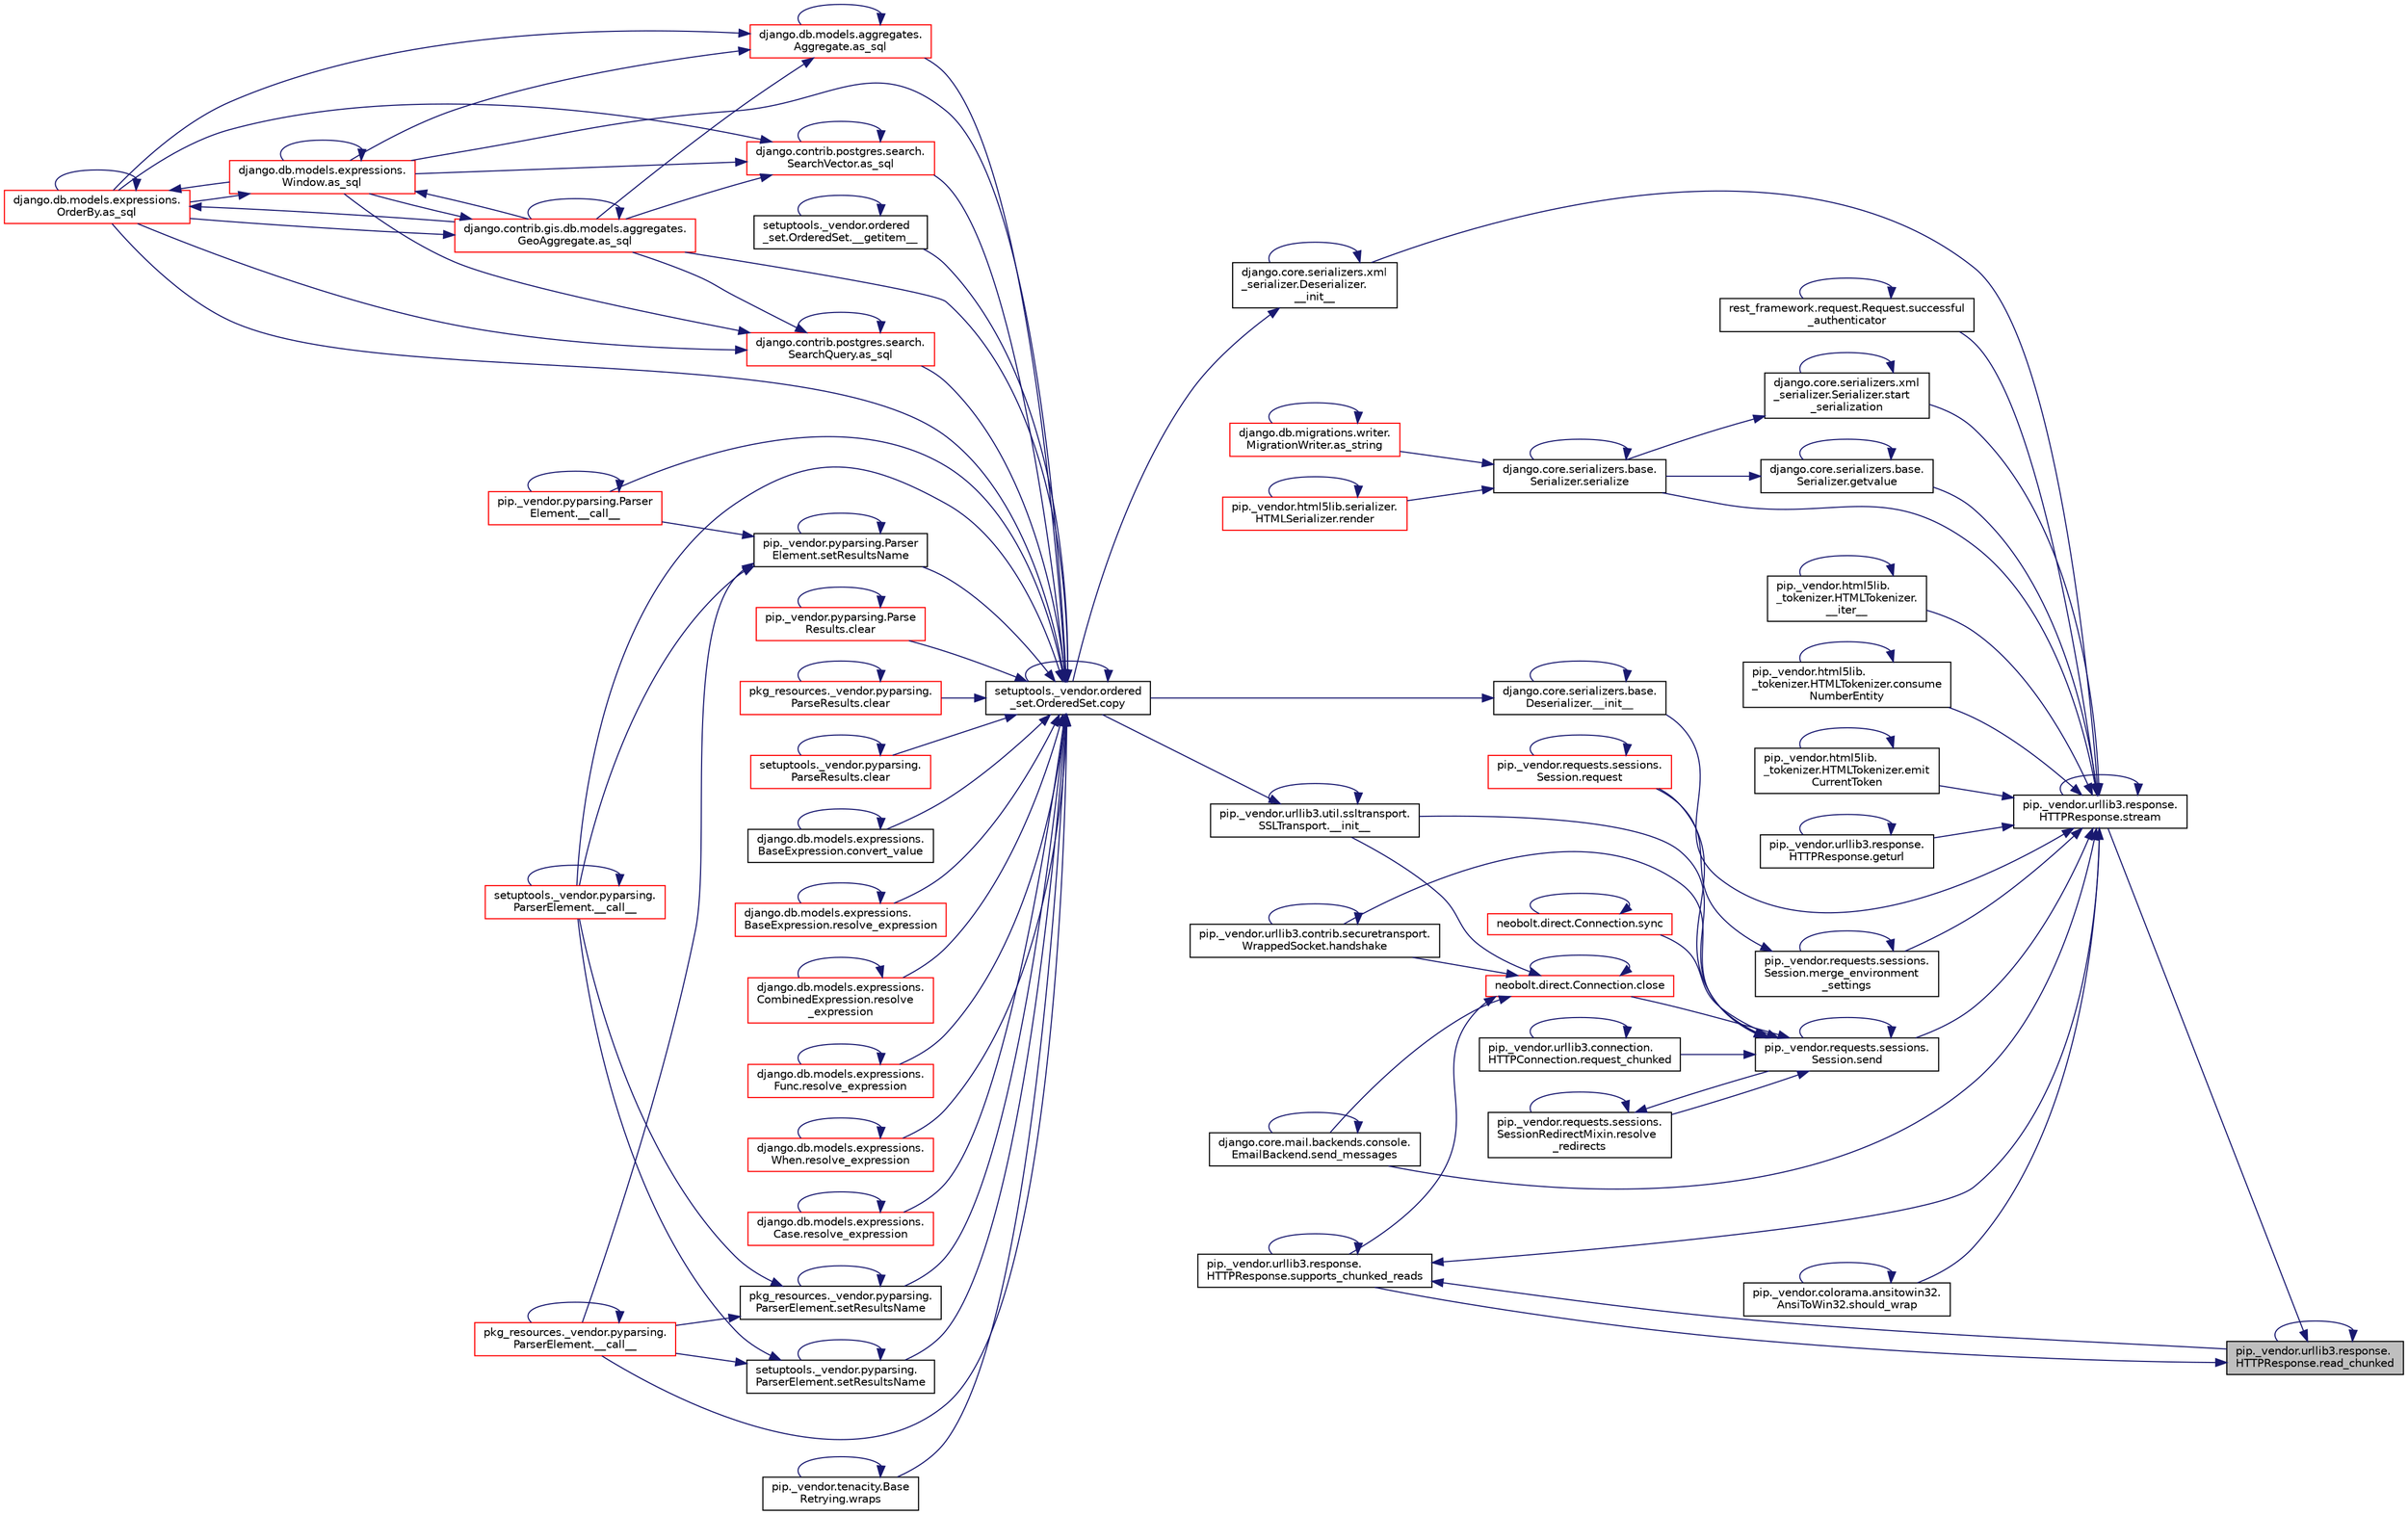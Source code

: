 digraph "pip._vendor.urllib3.response.HTTPResponse.read_chunked"
{
 // LATEX_PDF_SIZE
  edge [fontname="Helvetica",fontsize="10",labelfontname="Helvetica",labelfontsize="10"];
  node [fontname="Helvetica",fontsize="10",shape=record];
  rankdir="RL";
  Node1 [label="pip._vendor.urllib3.response.\lHTTPResponse.read_chunked",height=0.2,width=0.4,color="black", fillcolor="grey75", style="filled", fontcolor="black",tooltip=" "];
  Node1 -> Node1 [dir="back",color="midnightblue",fontsize="10",style="solid",fontname="Helvetica"];
  Node1 -> Node2 [dir="back",color="midnightblue",fontsize="10",style="solid",fontname="Helvetica"];
  Node2 [label="pip._vendor.urllib3.response.\lHTTPResponse.stream",height=0.2,width=0.4,color="black", fillcolor="white", style="filled",URL="$dd/d5a/classpip_1_1__vendor_1_1urllib3_1_1response_1_1_h_t_t_p_response.html#aad7ca8755c86a2cfe56f28e64b7f9e77",tooltip=" "];
  Node2 -> Node3 [dir="back",color="midnightblue",fontsize="10",style="solid",fontname="Helvetica"];
  Node3 [label="django.core.serializers.base.\lDeserializer.__init__",height=0.2,width=0.4,color="black", fillcolor="white", style="filled",URL="$d7/df3/classdjango_1_1core_1_1serializers_1_1base_1_1_deserializer.html#ad79058cc0c4dcabd51d1c29d45757f70",tooltip=" "];
  Node3 -> Node3 [dir="back",color="midnightblue",fontsize="10",style="solid",fontname="Helvetica"];
  Node3 -> Node4 [dir="back",color="midnightblue",fontsize="10",style="solid",fontname="Helvetica"];
  Node4 [label="setuptools._vendor.ordered\l_set.OrderedSet.copy",height=0.2,width=0.4,color="black", fillcolor="white", style="filled",URL="$d0/d40/classsetuptools_1_1__vendor_1_1ordered__set_1_1_ordered_set.html#a84224c403039b9dac5d2794d85073053",tooltip=" "];
  Node4 -> Node5 [dir="back",color="midnightblue",fontsize="10",style="solid",fontname="Helvetica"];
  Node5 [label="pip._vendor.pyparsing.Parser\lElement.__call__",height=0.2,width=0.4,color="red", fillcolor="white", style="filled",URL="$df/d7f/classpip_1_1__vendor_1_1pyparsing_1_1_parser_element.html#ae345dfb10ea6a1e9c77120e86129ab16",tooltip=" "];
  Node5 -> Node5 [dir="back",color="midnightblue",fontsize="10",style="solid",fontname="Helvetica"];
  Node4 -> Node8 [dir="back",color="midnightblue",fontsize="10",style="solid",fontname="Helvetica"];
  Node8 [label="pkg_resources._vendor.pyparsing.\lParserElement.__call__",height=0.2,width=0.4,color="red", fillcolor="white", style="filled",URL="$de/df0/classpkg__resources_1_1__vendor_1_1pyparsing_1_1_parser_element.html#a43d9a7e720d29a80c49f63998712c9a5",tooltip=" "];
  Node8 -> Node8 [dir="back",color="midnightblue",fontsize="10",style="solid",fontname="Helvetica"];
  Node4 -> Node9 [dir="back",color="midnightblue",fontsize="10",style="solid",fontname="Helvetica"];
  Node9 [label="setuptools._vendor.pyparsing.\lParserElement.__call__",height=0.2,width=0.4,color="red", fillcolor="white", style="filled",URL="$d9/d25/classsetuptools_1_1__vendor_1_1pyparsing_1_1_parser_element.html#a7f154aa4d9339f88d2306325bf99b953",tooltip=" "];
  Node9 -> Node9 [dir="back",color="midnightblue",fontsize="10",style="solid",fontname="Helvetica"];
  Node4 -> Node10 [dir="back",color="midnightblue",fontsize="10",style="solid",fontname="Helvetica"];
  Node10 [label="setuptools._vendor.ordered\l_set.OrderedSet.__getitem__",height=0.2,width=0.4,color="black", fillcolor="white", style="filled",URL="$d0/d40/classsetuptools_1_1__vendor_1_1ordered__set_1_1_ordered_set.html#afa5d263824cc35374a0cf762672f68ae",tooltip=" "];
  Node10 -> Node10 [dir="back",color="midnightblue",fontsize="10",style="solid",fontname="Helvetica"];
  Node4 -> Node11 [dir="back",color="midnightblue",fontsize="10",style="solid",fontname="Helvetica"];
  Node11 [label="django.db.models.aggregates.\lAggregate.as_sql",height=0.2,width=0.4,color="red", fillcolor="white", style="filled",URL="$d7/d0c/classdjango_1_1db_1_1models_1_1aggregates_1_1_aggregate.html#a86af10d7994d4f7a535cb7476201db71",tooltip=" "];
  Node11 -> Node11 [dir="back",color="midnightblue",fontsize="10",style="solid",fontname="Helvetica"];
  Node11 -> Node14 [dir="back",color="midnightblue",fontsize="10",style="solid",fontname="Helvetica"];
  Node14 [label="django.contrib.gis.db.models.aggregates.\lGeoAggregate.as_sql",height=0.2,width=0.4,color="red", fillcolor="white", style="filled",URL="$df/dbe/classdjango_1_1contrib_1_1gis_1_1db_1_1models_1_1aggregates_1_1_geo_aggregate.html#a129bfb83cb8d965d40be63e974594fa7",tooltip=" "];
  Node14 -> Node14 [dir="back",color="midnightblue",fontsize="10",style="solid",fontname="Helvetica"];
  Node14 -> Node15 [dir="back",color="midnightblue",fontsize="10",style="solid",fontname="Helvetica"];
  Node15 [label="django.db.models.expressions.\lWindow.as_sql",height=0.2,width=0.4,color="red", fillcolor="white", style="filled",URL="$d6/d1c/classdjango_1_1db_1_1models_1_1expressions_1_1_window.html#a2a81a422e2884ef2026394b0f83416dc",tooltip=" "];
  Node15 -> Node14 [dir="back",color="midnightblue",fontsize="10",style="solid",fontname="Helvetica"];
  Node15 -> Node15 [dir="back",color="midnightblue",fontsize="10",style="solid",fontname="Helvetica"];
  Node15 -> Node16 [dir="back",color="midnightblue",fontsize="10",style="solid",fontname="Helvetica"];
  Node16 [label="django.db.models.expressions.\lOrderBy.as_sql",height=0.2,width=0.4,color="red", fillcolor="white", style="filled",URL="$da/d4d/classdjango_1_1db_1_1models_1_1expressions_1_1_order_by.html#a343064ad7cfdac310e95fd997ee6d4cc",tooltip=" "];
  Node16 -> Node14 [dir="back",color="midnightblue",fontsize="10",style="solid",fontname="Helvetica"];
  Node16 -> Node15 [dir="back",color="midnightblue",fontsize="10",style="solid",fontname="Helvetica"];
  Node16 -> Node16 [dir="back",color="midnightblue",fontsize="10",style="solid",fontname="Helvetica"];
  Node14 -> Node16 [dir="back",color="midnightblue",fontsize="10",style="solid",fontname="Helvetica"];
  Node11 -> Node15 [dir="back",color="midnightblue",fontsize="10",style="solid",fontname="Helvetica"];
  Node11 -> Node16 [dir="back",color="midnightblue",fontsize="10",style="solid",fontname="Helvetica"];
  Node4 -> Node14 [dir="back",color="midnightblue",fontsize="10",style="solid",fontname="Helvetica"];
  Node4 -> Node25 [dir="back",color="midnightblue",fontsize="10",style="solid",fontname="Helvetica"];
  Node25 [label="django.contrib.postgres.search.\lSearchVector.as_sql",height=0.2,width=0.4,color="red", fillcolor="white", style="filled",URL="$d3/d9b/classdjango_1_1contrib_1_1postgres_1_1search_1_1_search_vector.html#a20b770d5d88a5d8d2c6b3f60feb66e07",tooltip=" "];
  Node25 -> Node14 [dir="back",color="midnightblue",fontsize="10",style="solid",fontname="Helvetica"];
  Node25 -> Node25 [dir="back",color="midnightblue",fontsize="10",style="solid",fontname="Helvetica"];
  Node25 -> Node15 [dir="back",color="midnightblue",fontsize="10",style="solid",fontname="Helvetica"];
  Node25 -> Node16 [dir="back",color="midnightblue",fontsize="10",style="solid",fontname="Helvetica"];
  Node4 -> Node26 [dir="back",color="midnightblue",fontsize="10",style="solid",fontname="Helvetica"];
  Node26 [label="django.contrib.postgres.search.\lSearchQuery.as_sql",height=0.2,width=0.4,color="red", fillcolor="white", style="filled",URL="$d4/d5f/classdjango_1_1contrib_1_1postgres_1_1search_1_1_search_query.html#a08057a93d8da31c23329543b1d429539",tooltip=" "];
  Node26 -> Node14 [dir="back",color="midnightblue",fontsize="10",style="solid",fontname="Helvetica"];
  Node26 -> Node26 [dir="back",color="midnightblue",fontsize="10",style="solid",fontname="Helvetica"];
  Node26 -> Node15 [dir="back",color="midnightblue",fontsize="10",style="solid",fontname="Helvetica"];
  Node26 -> Node16 [dir="back",color="midnightblue",fontsize="10",style="solid",fontname="Helvetica"];
  Node4 -> Node15 [dir="back",color="midnightblue",fontsize="10",style="solid",fontname="Helvetica"];
  Node4 -> Node16 [dir="back",color="midnightblue",fontsize="10",style="solid",fontname="Helvetica"];
  Node4 -> Node27 [dir="back",color="midnightblue",fontsize="10",style="solid",fontname="Helvetica"];
  Node27 [label="pip._vendor.pyparsing.Parse\lResults.clear",height=0.2,width=0.4,color="red", fillcolor="white", style="filled",URL="$d3/d5b/classpip_1_1__vendor_1_1pyparsing_1_1_parse_results.html#ab6e049e34b90004c1d59069da7a5cc08",tooltip=" "];
  Node27 -> Node27 [dir="back",color="midnightblue",fontsize="10",style="solid",fontname="Helvetica"];
  Node4 -> Node217 [dir="back",color="midnightblue",fontsize="10",style="solid",fontname="Helvetica"];
  Node217 [label="pkg_resources._vendor.pyparsing.\lParseResults.clear",height=0.2,width=0.4,color="red", fillcolor="white", style="filled",URL="$d3/d93/classpkg__resources_1_1__vendor_1_1pyparsing_1_1_parse_results.html#a14a75f633961fdc58d077c5d26635038",tooltip=" "];
  Node217 -> Node217 [dir="back",color="midnightblue",fontsize="10",style="solid",fontname="Helvetica"];
  Node4 -> Node218 [dir="back",color="midnightblue",fontsize="10",style="solid",fontname="Helvetica"];
  Node218 [label="setuptools._vendor.pyparsing.\lParseResults.clear",height=0.2,width=0.4,color="red", fillcolor="white", style="filled",URL="$df/d77/classsetuptools_1_1__vendor_1_1pyparsing_1_1_parse_results.html#a2683a26b96b087edaec172f6f837058b",tooltip=" "];
  Node218 -> Node218 [dir="back",color="midnightblue",fontsize="10",style="solid",fontname="Helvetica"];
  Node4 -> Node219 [dir="back",color="midnightblue",fontsize="10",style="solid",fontname="Helvetica"];
  Node219 [label="django.db.models.expressions.\lBaseExpression.convert_value",height=0.2,width=0.4,color="black", fillcolor="white", style="filled",URL="$de/d6b/classdjango_1_1db_1_1models_1_1expressions_1_1_base_expression.html#a17a709653d93ba657fb2ed791346e38f",tooltip=" "];
  Node219 -> Node219 [dir="back",color="midnightblue",fontsize="10",style="solid",fontname="Helvetica"];
  Node4 -> Node4 [dir="back",color="midnightblue",fontsize="10",style="solid",fontname="Helvetica"];
  Node4 -> Node220 [dir="back",color="midnightblue",fontsize="10",style="solid",fontname="Helvetica"];
  Node220 [label="django.db.models.expressions.\lBaseExpression.resolve_expression",height=0.2,width=0.4,color="red", fillcolor="white", style="filled",URL="$de/d6b/classdjango_1_1db_1_1models_1_1expressions_1_1_base_expression.html#aa13750acce26e49830dd7f797f938bdc",tooltip=" "];
  Node220 -> Node220 [dir="back",color="midnightblue",fontsize="10",style="solid",fontname="Helvetica"];
  Node4 -> Node221 [dir="back",color="midnightblue",fontsize="10",style="solid",fontname="Helvetica"];
  Node221 [label="django.db.models.expressions.\lCombinedExpression.resolve\l_expression",height=0.2,width=0.4,color="red", fillcolor="white", style="filled",URL="$dc/d12/classdjango_1_1db_1_1models_1_1expressions_1_1_combined_expression.html#a48f503b2ffb0cf67a3064f0cfab1f191",tooltip=" "];
  Node221 -> Node221 [dir="back",color="midnightblue",fontsize="10",style="solid",fontname="Helvetica"];
  Node4 -> Node222 [dir="back",color="midnightblue",fontsize="10",style="solid",fontname="Helvetica"];
  Node222 [label="django.db.models.expressions.\lFunc.resolve_expression",height=0.2,width=0.4,color="red", fillcolor="white", style="filled",URL="$d8/d57/classdjango_1_1db_1_1models_1_1expressions_1_1_func.html#ad831ab3b8c4ec8e2c9ea0353d6790d38",tooltip=" "];
  Node222 -> Node222 [dir="back",color="midnightblue",fontsize="10",style="solid",fontname="Helvetica"];
  Node4 -> Node223 [dir="back",color="midnightblue",fontsize="10",style="solid",fontname="Helvetica"];
  Node223 [label="django.db.models.expressions.\lWhen.resolve_expression",height=0.2,width=0.4,color="red", fillcolor="white", style="filled",URL="$d6/dd5/classdjango_1_1db_1_1models_1_1expressions_1_1_when.html#a0a28feb711df427e6c0eae219e5b5981",tooltip=" "];
  Node223 -> Node223 [dir="back",color="midnightblue",fontsize="10",style="solid",fontname="Helvetica"];
  Node4 -> Node224 [dir="back",color="midnightblue",fontsize="10",style="solid",fontname="Helvetica"];
  Node224 [label="django.db.models.expressions.\lCase.resolve_expression",height=0.2,width=0.4,color="red", fillcolor="white", style="filled",URL="$dc/dfd/classdjango_1_1db_1_1models_1_1expressions_1_1_case.html#a54427dcdbedead4176f05b34572e85ad",tooltip=" "];
  Node224 -> Node224 [dir="back",color="midnightblue",fontsize="10",style="solid",fontname="Helvetica"];
  Node4 -> Node225 [dir="back",color="midnightblue",fontsize="10",style="solid",fontname="Helvetica"];
  Node225 [label="pip._vendor.pyparsing.Parser\lElement.setResultsName",height=0.2,width=0.4,color="black", fillcolor="white", style="filled",URL="$df/d7f/classpip_1_1__vendor_1_1pyparsing_1_1_parser_element.html#ab7887526af9674a6b7969bd4d9756bf9",tooltip=" "];
  Node225 -> Node5 [dir="back",color="midnightblue",fontsize="10",style="solid",fontname="Helvetica"];
  Node225 -> Node8 [dir="back",color="midnightblue",fontsize="10",style="solid",fontname="Helvetica"];
  Node225 -> Node9 [dir="back",color="midnightblue",fontsize="10",style="solid",fontname="Helvetica"];
  Node225 -> Node225 [dir="back",color="midnightblue",fontsize="10",style="solid",fontname="Helvetica"];
  Node4 -> Node226 [dir="back",color="midnightblue",fontsize="10",style="solid",fontname="Helvetica"];
  Node226 [label="pkg_resources._vendor.pyparsing.\lParserElement.setResultsName",height=0.2,width=0.4,color="black", fillcolor="white", style="filled",URL="$de/df0/classpkg__resources_1_1__vendor_1_1pyparsing_1_1_parser_element.html#a787aafab87357373be31819f83517344",tooltip=" "];
  Node226 -> Node8 [dir="back",color="midnightblue",fontsize="10",style="solid",fontname="Helvetica"];
  Node226 -> Node9 [dir="back",color="midnightblue",fontsize="10",style="solid",fontname="Helvetica"];
  Node226 -> Node226 [dir="back",color="midnightblue",fontsize="10",style="solid",fontname="Helvetica"];
  Node4 -> Node227 [dir="back",color="midnightblue",fontsize="10",style="solid",fontname="Helvetica"];
  Node227 [label="setuptools._vendor.pyparsing.\lParserElement.setResultsName",height=0.2,width=0.4,color="black", fillcolor="white", style="filled",URL="$d9/d25/classsetuptools_1_1__vendor_1_1pyparsing_1_1_parser_element.html#a3c4dc5305a3369fad37fc46442079a69",tooltip=" "];
  Node227 -> Node8 [dir="back",color="midnightblue",fontsize="10",style="solid",fontname="Helvetica"];
  Node227 -> Node9 [dir="back",color="midnightblue",fontsize="10",style="solid",fontname="Helvetica"];
  Node227 -> Node227 [dir="back",color="midnightblue",fontsize="10",style="solid",fontname="Helvetica"];
  Node4 -> Node228 [dir="back",color="midnightblue",fontsize="10",style="solid",fontname="Helvetica"];
  Node228 [label="pip._vendor.tenacity.Base\lRetrying.wraps",height=0.2,width=0.4,color="black", fillcolor="white", style="filled",URL="$d2/d69/classpip_1_1__vendor_1_1tenacity_1_1_base_retrying.html#ac425e76589ab1ebafc9603fc6f5d6784",tooltip=" "];
  Node228 -> Node228 [dir="back",color="midnightblue",fontsize="10",style="solid",fontname="Helvetica"];
  Node2 -> Node229 [dir="back",color="midnightblue",fontsize="10",style="solid",fontname="Helvetica"];
  Node229 [label="django.core.serializers.xml\l_serializer.Deserializer.\l__init__",height=0.2,width=0.4,color="black", fillcolor="white", style="filled",URL="$d1/de2/classdjango_1_1core_1_1serializers_1_1xml__serializer_1_1_deserializer.html#a551c4ce391d5af6f04088b5671cc995d",tooltip=" "];
  Node229 -> Node229 [dir="back",color="midnightblue",fontsize="10",style="solid",fontname="Helvetica"];
  Node229 -> Node4 [dir="back",color="midnightblue",fontsize="10",style="solid",fontname="Helvetica"];
  Node2 -> Node230 [dir="back",color="midnightblue",fontsize="10",style="solid",fontname="Helvetica"];
  Node230 [label="pip._vendor.html5lib.\l_tokenizer.HTMLTokenizer.\l__iter__",height=0.2,width=0.4,color="black", fillcolor="white", style="filled",URL="$d1/d15/classpip_1_1__vendor_1_1html5lib_1_1__tokenizer_1_1_h_t_m_l_tokenizer.html#a85854b2f4e513947aa984a4a5f32ffd1",tooltip=" "];
  Node230 -> Node230 [dir="back",color="midnightblue",fontsize="10",style="solid",fontname="Helvetica"];
  Node2 -> Node231 [dir="back",color="midnightblue",fontsize="10",style="solid",fontname="Helvetica"];
  Node231 [label="pip._vendor.html5lib.\l_tokenizer.HTMLTokenizer.consume\lNumberEntity",height=0.2,width=0.4,color="black", fillcolor="white", style="filled",URL="$d1/d15/classpip_1_1__vendor_1_1html5lib_1_1__tokenizer_1_1_h_t_m_l_tokenizer.html#a2f68fca6b9812d733ec6bb83ffb12afd",tooltip=" "];
  Node231 -> Node231 [dir="back",color="midnightblue",fontsize="10",style="solid",fontname="Helvetica"];
  Node2 -> Node232 [dir="back",color="midnightblue",fontsize="10",style="solid",fontname="Helvetica"];
  Node232 [label="pip._vendor.html5lib.\l_tokenizer.HTMLTokenizer.emit\lCurrentToken",height=0.2,width=0.4,color="black", fillcolor="white", style="filled",URL="$d1/d15/classpip_1_1__vendor_1_1html5lib_1_1__tokenizer_1_1_h_t_m_l_tokenizer.html#a2764bdec69294eb88309e2f12a9bb6df",tooltip=" "];
  Node232 -> Node232 [dir="back",color="midnightblue",fontsize="10",style="solid",fontname="Helvetica"];
  Node2 -> Node233 [dir="back",color="midnightblue",fontsize="10",style="solid",fontname="Helvetica"];
  Node233 [label="pip._vendor.urllib3.response.\lHTTPResponse.geturl",height=0.2,width=0.4,color="black", fillcolor="white", style="filled",URL="$dd/d5a/classpip_1_1__vendor_1_1urllib3_1_1response_1_1_h_t_t_p_response.html#aed23b91f07609d31e43919710fa13e5b",tooltip=" "];
  Node233 -> Node233 [dir="back",color="midnightblue",fontsize="10",style="solid",fontname="Helvetica"];
  Node2 -> Node234 [dir="back",color="midnightblue",fontsize="10",style="solid",fontname="Helvetica"];
  Node234 [label="django.core.serializers.base.\lSerializer.getvalue",height=0.2,width=0.4,color="black", fillcolor="white", style="filled",URL="$de/d56/classdjango_1_1core_1_1serializers_1_1base_1_1_serializer.html#ac25de88ebb8a618935d9d54e639c489d",tooltip=" "];
  Node234 -> Node234 [dir="back",color="midnightblue",fontsize="10",style="solid",fontname="Helvetica"];
  Node234 -> Node235 [dir="back",color="midnightblue",fontsize="10",style="solid",fontname="Helvetica"];
  Node235 [label="django.core.serializers.base.\lSerializer.serialize",height=0.2,width=0.4,color="black", fillcolor="white", style="filled",URL="$de/d56/classdjango_1_1core_1_1serializers_1_1base_1_1_serializer.html#afbe191492d554061efa3d31576408535",tooltip=" "];
  Node235 -> Node236 [dir="back",color="midnightblue",fontsize="10",style="solid",fontname="Helvetica"];
  Node236 [label="django.db.migrations.writer.\lMigrationWriter.as_string",height=0.2,width=0.4,color="red", fillcolor="white", style="filled",URL="$db/ddf/classdjango_1_1db_1_1migrations_1_1writer_1_1_migration_writer.html#af8de2489e3bc1ec4cfc98a6c1aafe3fc",tooltip=" "];
  Node236 -> Node236 [dir="back",color="midnightblue",fontsize="10",style="solid",fontname="Helvetica"];
  Node235 -> Node238 [dir="back",color="midnightblue",fontsize="10",style="solid",fontname="Helvetica"];
  Node238 [label="pip._vendor.html5lib.serializer.\lHTMLSerializer.render",height=0.2,width=0.4,color="red", fillcolor="white", style="filled",URL="$d1/d17/classpip_1_1__vendor_1_1html5lib_1_1serializer_1_1_h_t_m_l_serializer.html#a24277c42df8722ba57624ed6dcedc6ea",tooltip=" "];
  Node238 -> Node238 [dir="back",color="midnightblue",fontsize="10",style="solid",fontname="Helvetica"];
  Node235 -> Node235 [dir="back",color="midnightblue",fontsize="10",style="solid",fontname="Helvetica"];
  Node2 -> Node239 [dir="back",color="midnightblue",fontsize="10",style="solid",fontname="Helvetica"];
  Node239 [label="pip._vendor.requests.sessions.\lSession.merge_environment\l_settings",height=0.2,width=0.4,color="black", fillcolor="white", style="filled",URL="$da/de9/classpip_1_1__vendor_1_1requests_1_1sessions_1_1_session.html#a281aa976ac215f2b76d4309e4091a7a4",tooltip=" "];
  Node239 -> Node239 [dir="back",color="midnightblue",fontsize="10",style="solid",fontname="Helvetica"];
  Node239 -> Node240 [dir="back",color="midnightblue",fontsize="10",style="solid",fontname="Helvetica"];
  Node240 [label="pip._vendor.requests.sessions.\lSession.request",height=0.2,width=0.4,color="red", fillcolor="white", style="filled",URL="$da/de9/classpip_1_1__vendor_1_1requests_1_1sessions_1_1_session.html#a718b60e99280c6ef1a346cb6dc0a90c8",tooltip=" "];
  Node240 -> Node240 [dir="back",color="midnightblue",fontsize="10",style="solid",fontname="Helvetica"];
  Node2 -> Node671 [dir="back",color="midnightblue",fontsize="10",style="solid",fontname="Helvetica"];
  Node671 [label="pip._vendor.requests.sessions.\lSession.send",height=0.2,width=0.4,color="black", fillcolor="white", style="filled",URL="$da/de9/classpip_1_1__vendor_1_1requests_1_1sessions_1_1_session.html#ae8fcb76dca3180b80dfd66c07587aeb2",tooltip=" "];
  Node671 -> Node100 [dir="back",color="midnightblue",fontsize="10",style="solid",fontname="Helvetica"];
  Node100 [label="pip._vendor.urllib3.util.ssltransport.\lSSLTransport.__init__",height=0.2,width=0.4,color="black", fillcolor="white", style="filled",URL="$d5/d5b/classpip_1_1__vendor_1_1urllib3_1_1util_1_1ssltransport_1_1_s_s_l_transport.html#a732f5816c7be7853f2549ffabbfdc1df",tooltip=" "];
  Node100 -> Node100 [dir="back",color="midnightblue",fontsize="10",style="solid",fontname="Helvetica"];
  Node100 -> Node4 [dir="back",color="midnightblue",fontsize="10",style="solid",fontname="Helvetica"];
  Node671 -> Node672 [dir="back",color="midnightblue",fontsize="10",style="solid",fontname="Helvetica"];
  Node672 [label="neobolt.direct.Connection.close",height=0.2,width=0.4,color="red", fillcolor="white", style="filled",URL="$d8/db4/classneobolt_1_1direct_1_1_connection.html#af0b5cc8672b0f72f3b3e681ff0608519",tooltip=" "];
  Node672 -> Node100 [dir="back",color="midnightblue",fontsize="10",style="solid",fontname="Helvetica"];
  Node672 -> Node672 [dir="back",color="midnightblue",fontsize="10",style="solid",fontname="Helvetica"];
  Node672 -> Node110 [dir="back",color="midnightblue",fontsize="10",style="solid",fontname="Helvetica"];
  Node110 [label="pip._vendor.urllib3.contrib.securetransport.\lWrappedSocket.handshake",height=0.2,width=0.4,color="black", fillcolor="white", style="filled",URL="$da/dfd/classpip_1_1__vendor_1_1urllib3_1_1contrib_1_1securetransport_1_1_wrapped_socket.html#a4dff747225797a2242238d7e073fa79b",tooltip=" "];
  Node110 -> Node110 [dir="back",color="midnightblue",fontsize="10",style="solid",fontname="Helvetica"];
  Node672 -> Node113 [dir="back",color="midnightblue",fontsize="10",style="solid",fontname="Helvetica"];
  Node113 [label="django.core.mail.backends.console.\lEmailBackend.send_messages",height=0.2,width=0.4,color="black", fillcolor="white", style="filled",URL="$d4/de3/classdjango_1_1core_1_1mail_1_1backends_1_1console_1_1_email_backend.html#a47ee8e77d6aeb5cba1d4598e6d982097",tooltip=" "];
  Node113 -> Node113 [dir="back",color="midnightblue",fontsize="10",style="solid",fontname="Helvetica"];
  Node672 -> Node115 [dir="back",color="midnightblue",fontsize="10",style="solid",fontname="Helvetica"];
  Node115 [label="pip._vendor.urllib3.response.\lHTTPResponse.supports_chunked_reads",height=0.2,width=0.4,color="black", fillcolor="white", style="filled",URL="$dd/d5a/classpip_1_1__vendor_1_1urllib3_1_1response_1_1_h_t_t_p_response.html#a2a1912a3eac26ffca9f80fa1ab140126",tooltip=" "];
  Node115 -> Node1 [dir="back",color="midnightblue",fontsize="10",style="solid",fontname="Helvetica"];
  Node115 -> Node2 [dir="back",color="midnightblue",fontsize="10",style="solid",fontname="Helvetica"];
  Node115 -> Node115 [dir="back",color="midnightblue",fontsize="10",style="solid",fontname="Helvetica"];
  Node671 -> Node110 [dir="back",color="midnightblue",fontsize="10",style="solid",fontname="Helvetica"];
  Node671 -> Node240 [dir="back",color="midnightblue",fontsize="10",style="solid",fontname="Helvetica"];
  Node671 -> Node673 [dir="back",color="midnightblue",fontsize="10",style="solid",fontname="Helvetica"];
  Node673 [label="pip._vendor.urllib3.connection.\lHTTPConnection.request_chunked",height=0.2,width=0.4,color="black", fillcolor="white", style="filled",URL="$d2/d75/classpip_1_1__vendor_1_1urllib3_1_1connection_1_1_h_t_t_p_connection.html#ad0ce9861382a0268d64ee1d58d3d83c4",tooltip=" "];
  Node673 -> Node673 [dir="back",color="midnightblue",fontsize="10",style="solid",fontname="Helvetica"];
  Node671 -> Node674 [dir="back",color="midnightblue",fontsize="10",style="solid",fontname="Helvetica"];
  Node674 [label="pip._vendor.requests.sessions.\lSessionRedirectMixin.resolve\l_redirects",height=0.2,width=0.4,color="black", fillcolor="white", style="filled",URL="$d3/def/classpip_1_1__vendor_1_1requests_1_1sessions_1_1_session_redirect_mixin.html#af9bcf31587685a33dbbb517f8e1b71b3",tooltip=" "];
  Node674 -> Node674 [dir="back",color="midnightblue",fontsize="10",style="solid",fontname="Helvetica"];
  Node674 -> Node671 [dir="back",color="midnightblue",fontsize="10",style="solid",fontname="Helvetica"];
  Node671 -> Node671 [dir="back",color="midnightblue",fontsize="10",style="solid",fontname="Helvetica"];
  Node671 -> Node77 [dir="back",color="midnightblue",fontsize="10",style="solid",fontname="Helvetica"];
  Node77 [label="neobolt.direct.Connection.sync",height=0.2,width=0.4,color="red", fillcolor="white", style="filled",URL="$d8/db4/classneobolt_1_1direct_1_1_connection.html#a2c3815aafec1d0287cebe3db1f3dd2dd",tooltip=" "];
  Node77 -> Node77 [dir="back",color="midnightblue",fontsize="10",style="solid",fontname="Helvetica"];
  Node2 -> Node113 [dir="back",color="midnightblue",fontsize="10",style="solid",fontname="Helvetica"];
  Node2 -> Node235 [dir="back",color="midnightblue",fontsize="10",style="solid",fontname="Helvetica"];
  Node2 -> Node675 [dir="back",color="midnightblue",fontsize="10",style="solid",fontname="Helvetica"];
  Node675 [label="pip._vendor.colorama.ansitowin32.\lAnsiToWin32.should_wrap",height=0.2,width=0.4,color="black", fillcolor="white", style="filled",URL="$df/de6/classpip_1_1__vendor_1_1colorama_1_1ansitowin32_1_1_ansi_to_win32.html#a3414c7ec2cb2605822986d95cb1d1831",tooltip=" "];
  Node675 -> Node675 [dir="back",color="midnightblue",fontsize="10",style="solid",fontname="Helvetica"];
  Node2 -> Node379 [dir="back",color="midnightblue",fontsize="10",style="solid",fontname="Helvetica"];
  Node379 [label="django.core.serializers.xml\l_serializer.Serializer.start\l_serialization",height=0.2,width=0.4,color="black", fillcolor="white", style="filled",URL="$dc/d8c/classdjango_1_1core_1_1serializers_1_1xml__serializer_1_1_serializer.html#a69533ac1db45ee31b9870e4c15993836",tooltip=" "];
  Node379 -> Node235 [dir="back",color="midnightblue",fontsize="10",style="solid",fontname="Helvetica"];
  Node379 -> Node379 [dir="back",color="midnightblue",fontsize="10",style="solid",fontname="Helvetica"];
  Node2 -> Node2 [dir="back",color="midnightblue",fontsize="10",style="solid",fontname="Helvetica"];
  Node2 -> Node216 [dir="back",color="midnightblue",fontsize="10",style="solid",fontname="Helvetica"];
  Node216 [label="rest_framework.request.Request.successful\l_authenticator",height=0.2,width=0.4,color="black", fillcolor="white", style="filled",URL="$d9/d48/classrest__framework_1_1request_1_1_request.html#ad80ff174e3b5f114b95b2b0cbb67def5",tooltip=" "];
  Node216 -> Node216 [dir="back",color="midnightblue",fontsize="10",style="solid",fontname="Helvetica"];
  Node1 -> Node115 [dir="back",color="midnightblue",fontsize="10",style="solid",fontname="Helvetica"];
}
